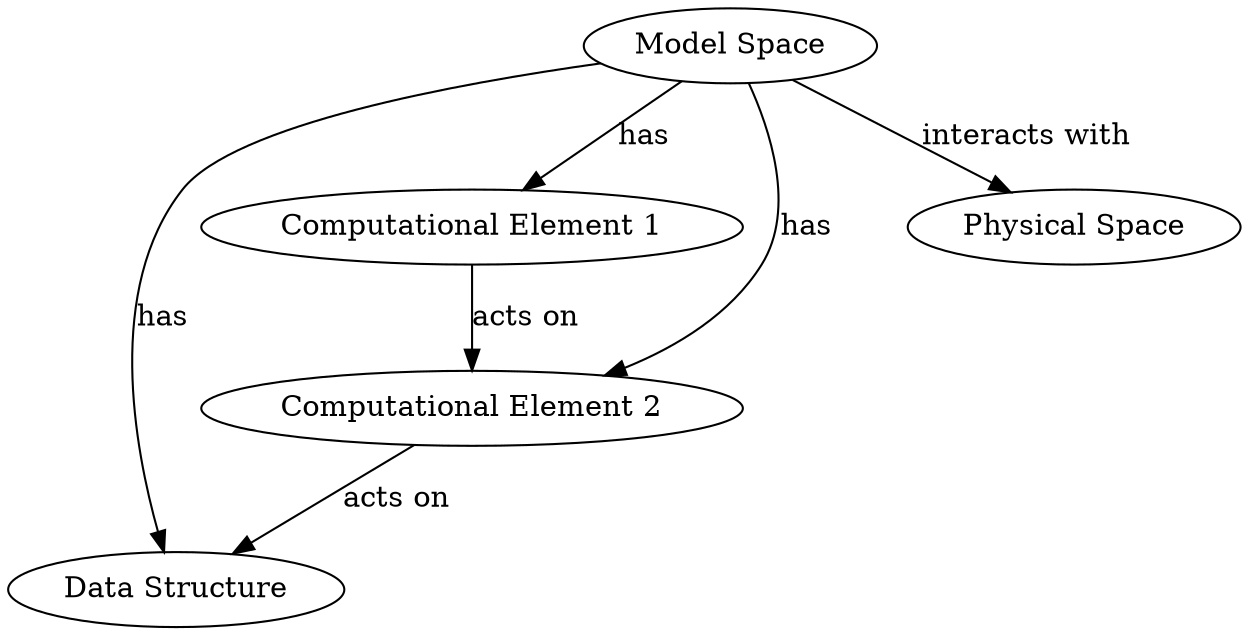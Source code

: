 digraph 
  {
    "Model Space" -> "Data Structure" [ label = "has"        ];
    "Model Space" -> "Computational Element 1" [ label = "has"        ];
    "Model Space" -> "Computational Element 2" [ label = "has"        ];
    "Model Space" -> "Physical Space" [ label = "interacts with" ];
    "Computational Element 1" -> "Computational Element 2" [ label = "acts on"    ];
    "Computational Element 2" -> "Data Structure" [ label = "acts on"    ];
  }
